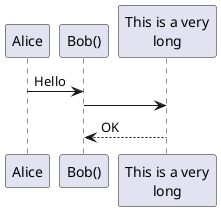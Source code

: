 'Author: Daniil Gaponenko
'Date: 09/01/2025

@startuml

Alice -> "Bob()": Hello
"Bob()" -> "This is a very\nlong" as Long
Long --> "Bob()": OK

@enduml